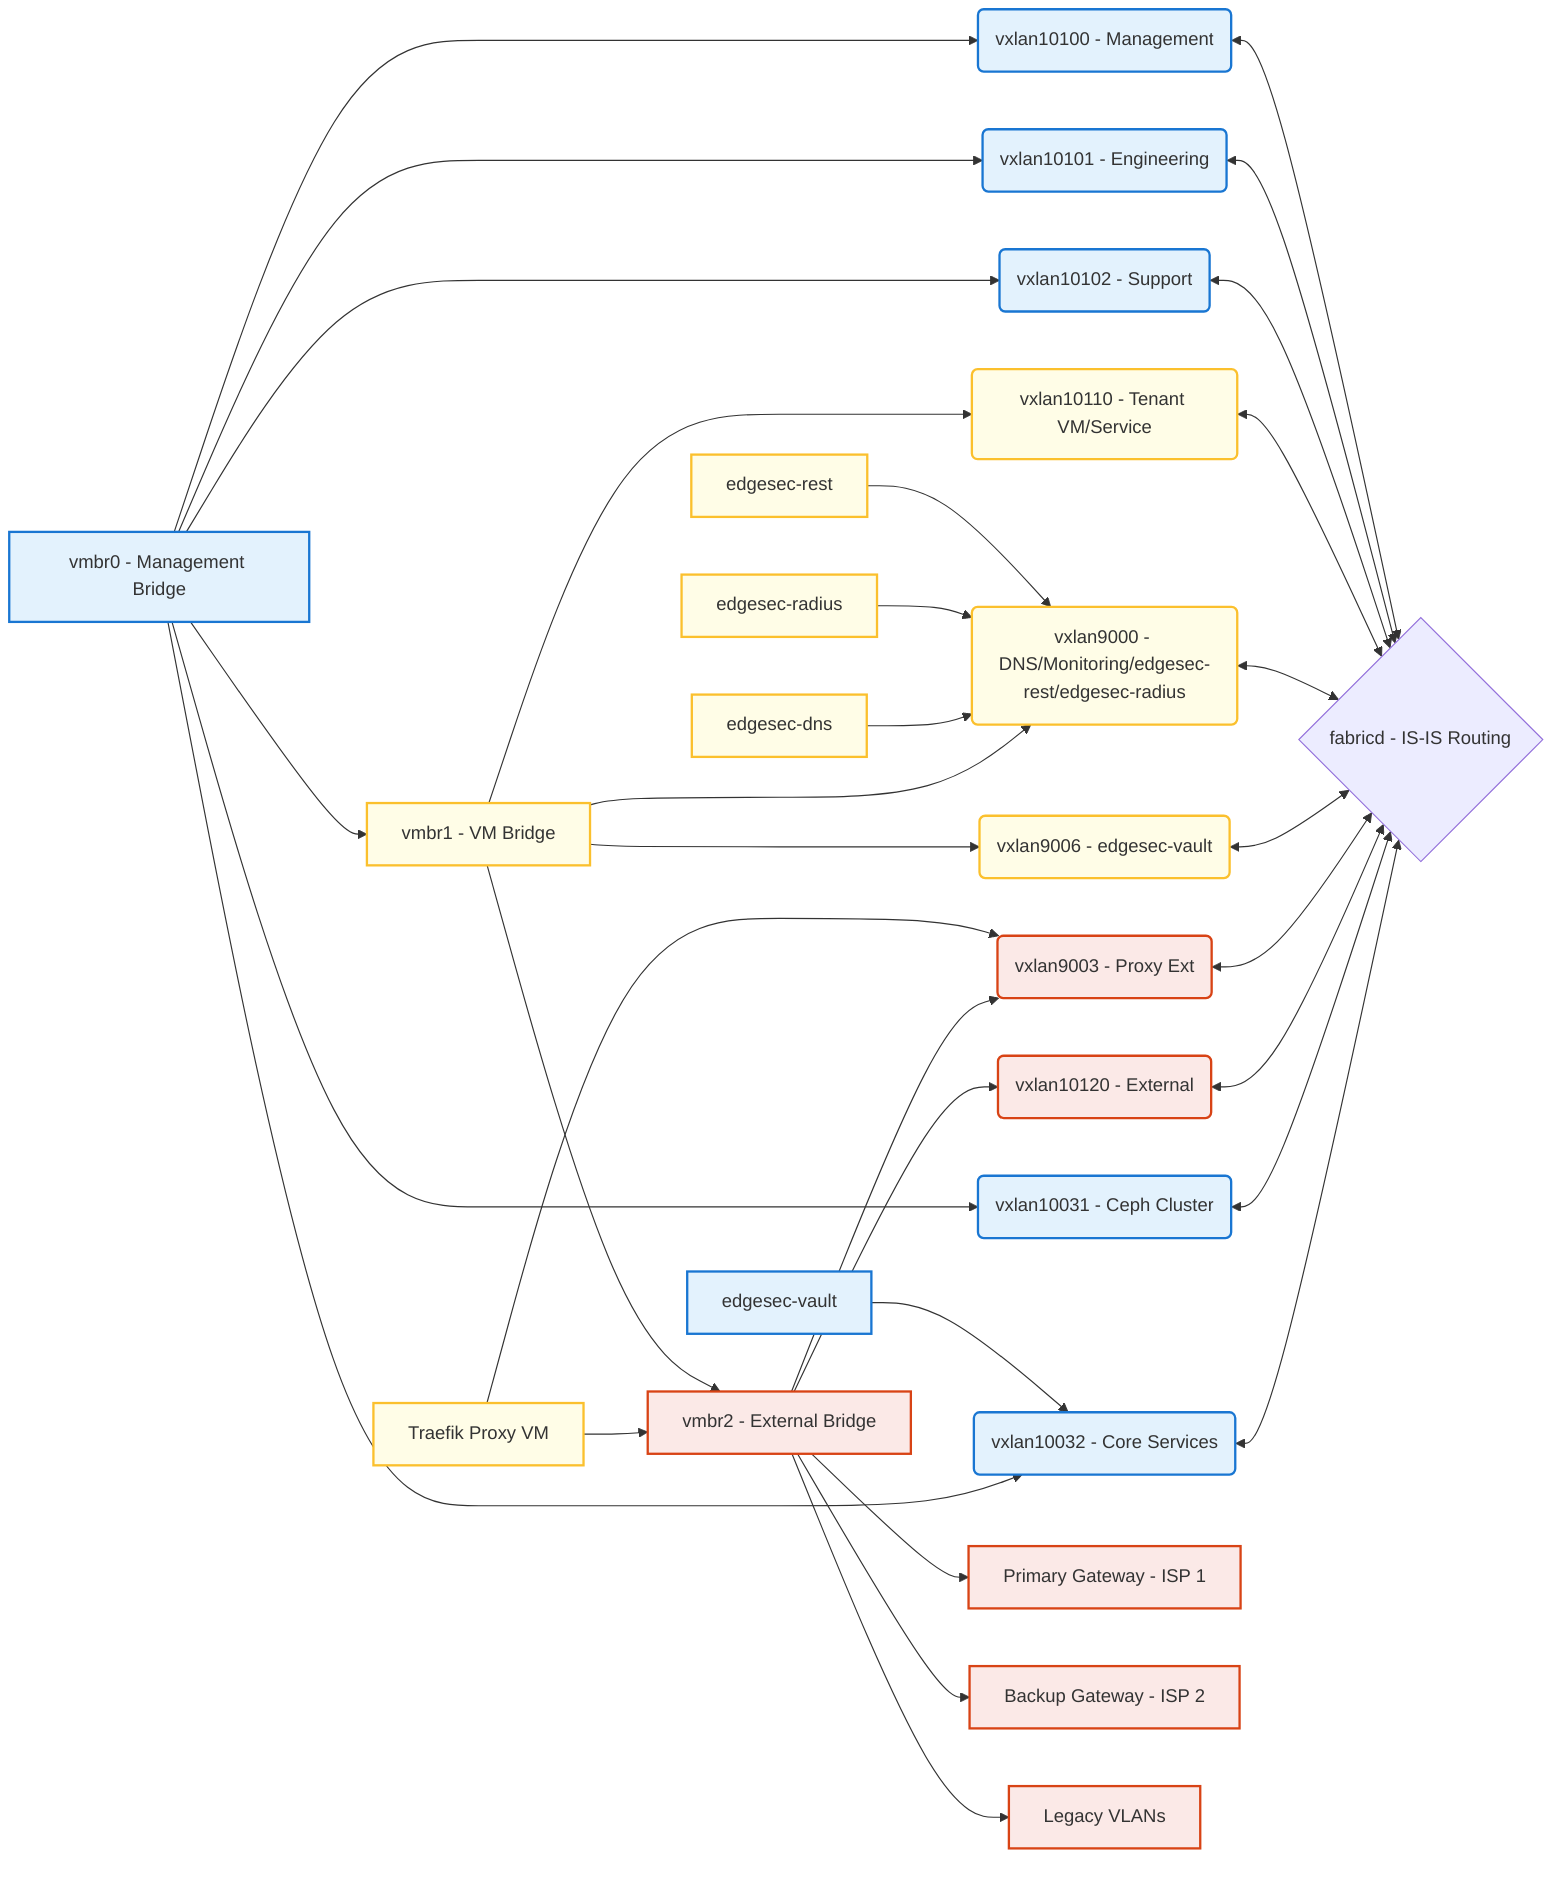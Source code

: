 %% Proxmox Node - Edgesec Layout (Single Tenant, Color-Coded by Bridge)

graph LR

  %% Bridges (ordered left to right)
  MgmtBridge[vmbr0 - Management Bridge]
  VMBridge[vmbr1 - VM Bridge]
  ExtBridge[vmbr2 - External Bridge]


  %% Services
  VaultVM[edgesec-vault]
  RestVM[edgesec-rest]
  RadiusVM[edgesec-radius]
  DNSVM[edgesec-dns]
  ProxyVM[Traefik Proxy VM]


  %% Overlays
  VX10100(vxlan10100 - Management)
  VX10101(vxlan10101 - Engineering)
  VX10102(vxlan10102 - Support)
  VX10110(vxlan10110 - Tenant VM/Service)
  VX9000(vxlan9000 - DNS/Monitoring/edgesec-rest/edgesec-radius)
  VX9006(vxlan9006 - edgesec-vault)
  VX9003(vxlan9003 - Proxy Ext)
  VX10120(vxlan10120 - External)
  VXCEPH2(vxlan10031 - Ceph Cluster)
  VX10032(vxlan10032 - Core Services)

  Gateway1[Primary Gateway - ISP 1]
  Gateway2[Backup Gateway - ISP 2]
  LegacyVLAN[Legacy VLANs]

  Fabricd{fabricd - IS-IS Routing}

  %% Explicit bridge ordering
  MgmtBridge --> VMBridge --> ExtBridge

  %% Service VMs to overlays (all on vmbr1 except vault)
  VaultVM --> VX10032
  RestVM --> VX9000
  RadiusVM --> VX9000
  DNSVM --> VX9000
  ProxyVM --> VX9003
  ProxyVM --> ExtBridge
  %% Core Services VXLAN (new)
  MgmtBridge --> VX10032

  %% VM Bridge overlays (tenant/service and core services)
  VMBridge --> VX10110
  VMBridge --> VX9000
  VMBridge --> VX9006

  %% Management Bridge overlays (management, engineering, support, storage)
  MgmtBridge --> VX10100
  MgmtBridge --> VX10101
  MgmtBridge --> VX10102
  MgmtBridge --> VXCEPH2

  %% VXLANs to fabricd (bi-directional)
  VX10100 <--> Fabricd
  VX10101 <--> Fabricd
  VX10102 <--> Fabricd
  VX10110 <--> Fabricd
  VX9000 <--> Fabricd
  VX9006 <--> Fabricd
  VX9003 <--> Fabricd
  VX10120 <--> Fabricd
  VXCEPH2 <--> Fabricd
  VX10032 <--> Fabricd

  %% External Bridge overlays (external, proxy_ext)
  ExtBridge --> VX9003
  ExtBridge --> VX10120

  %% External Bridge to Gateways
  ExtBridge --> Gateway1
  ExtBridge --> Gateway2

  %% External Bridge to Legacy VLANs
  ExtBridge --> LegacyVLAN

  %% Custom bridge colors
  classDef mgmt fill:#e3f2fd,stroke:#1976d2,stroke-width:2px;
  classDef vm fill:#fffde7,stroke:#fbc02d,stroke-width:2px;
  classDef ext fill:#fbe9e7,stroke:#d84315,stroke-width:2px;
  classDef proxy fill:#e8f5e9,stroke:#388e3c,stroke-width:2px;

  class MgmtBridge,VaultVM,VX10100,VX10101,VX10102,VXCEPH2,VX10032 mgmt;
  class VMBridge,RestVM,RadiusVM,DNSVM,ProxyVM,VX10110,VX9000,VX9006 vm;
  class ExtBridge,Gateway1,Gateway2,LegacyVLAN,VX9003,VX10120 ext;
